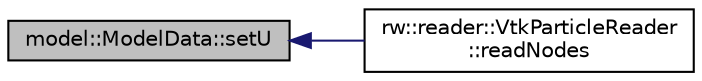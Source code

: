 digraph "model::ModelData::setU"
{
  edge [fontname="Helvetica",fontsize="10",labelfontname="Helvetica",labelfontsize="10"];
  node [fontname="Helvetica",fontsize="10",shape=record];
  rankdir="LR";
  Node101 [label="model::ModelData::setU",height=0.2,width=0.4,color="black", fillcolor="grey75", style="filled", fontcolor="black"];
  Node101 -> Node102 [dir="back",color="midnightblue",fontsize="10",style="solid",fontname="Helvetica"];
  Node102 [label="rw::reader::VtkParticleReader\l::readNodes",height=0.2,width=0.4,color="black", fillcolor="white", style="filled",URL="$classrw_1_1reader_1_1VtkParticleReader.html#ac78b5d2eb2d625438feb42de5d110ea5",tooltip="Writes the nodes to the file. "];
}
